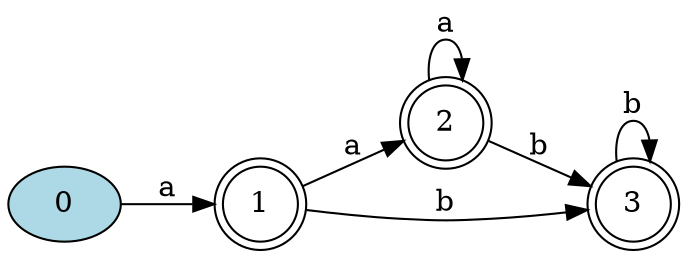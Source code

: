 digraph {
	rankdir=LR;

	1 [shape=doublecircle]
	2 [shape=doublecircle]
	3 [shape=doublecircle]
	0[style=filled, fillcolor="lightblue"]

	0->1 [label= "a"];
	1->2 [label= "a"];
	1->3 [label= "b"];
	2->2 [label= "a"];
	2->3 [label= "b"];
	3->3 [label= "b"];
}
